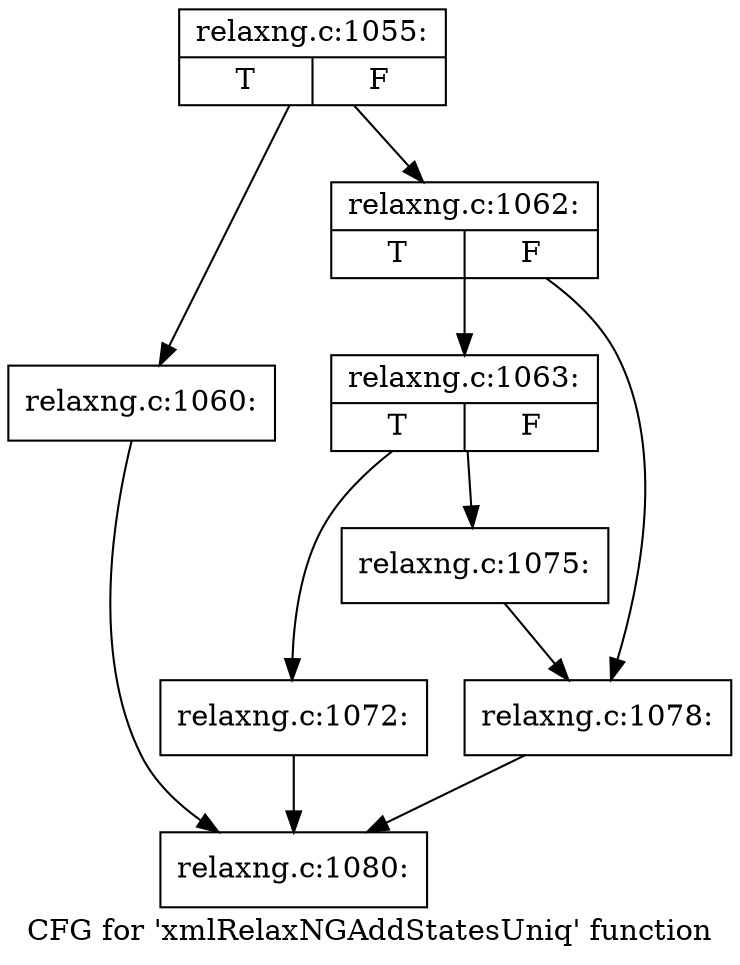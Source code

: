 digraph "CFG for 'xmlRelaxNGAddStatesUniq' function" {
	label="CFG for 'xmlRelaxNGAddStatesUniq' function";

	Node0x555e9c718bf0 [shape=record,label="{relaxng.c:1055:|{<s0>T|<s1>F}}"];
	Node0x555e9c718bf0 -> Node0x555e9c719a30;
	Node0x555e9c718bf0 -> Node0x555e9c719a80;
	Node0x555e9c719a30 [shape=record,label="{relaxng.c:1060:}"];
	Node0x555e9c719a30 -> Node0x555e9c718c40;
	Node0x555e9c719a80 [shape=record,label="{relaxng.c:1062:|{<s0>T|<s1>F}}"];
	Node0x555e9c719a80 -> Node0x555e9c71a010;
	Node0x555e9c719a80 -> Node0x555e9c71a060;
	Node0x555e9c71a010 [shape=record,label="{relaxng.c:1063:|{<s0>T|<s1>F}}"];
	Node0x555e9c71a010 -> Node0x555e9c71b3a0;
	Node0x555e9c71a010 -> Node0x555e9c71b3f0;
	Node0x555e9c71b3a0 [shape=record,label="{relaxng.c:1072:}"];
	Node0x555e9c71b3a0 -> Node0x555e9c718c40;
	Node0x555e9c71b3f0 [shape=record,label="{relaxng.c:1075:}"];
	Node0x555e9c71b3f0 -> Node0x555e9c71a060;
	Node0x555e9c71a060 [shape=record,label="{relaxng.c:1078:}"];
	Node0x555e9c71a060 -> Node0x555e9c718c40;
	Node0x555e9c718c40 [shape=record,label="{relaxng.c:1080:}"];
}
